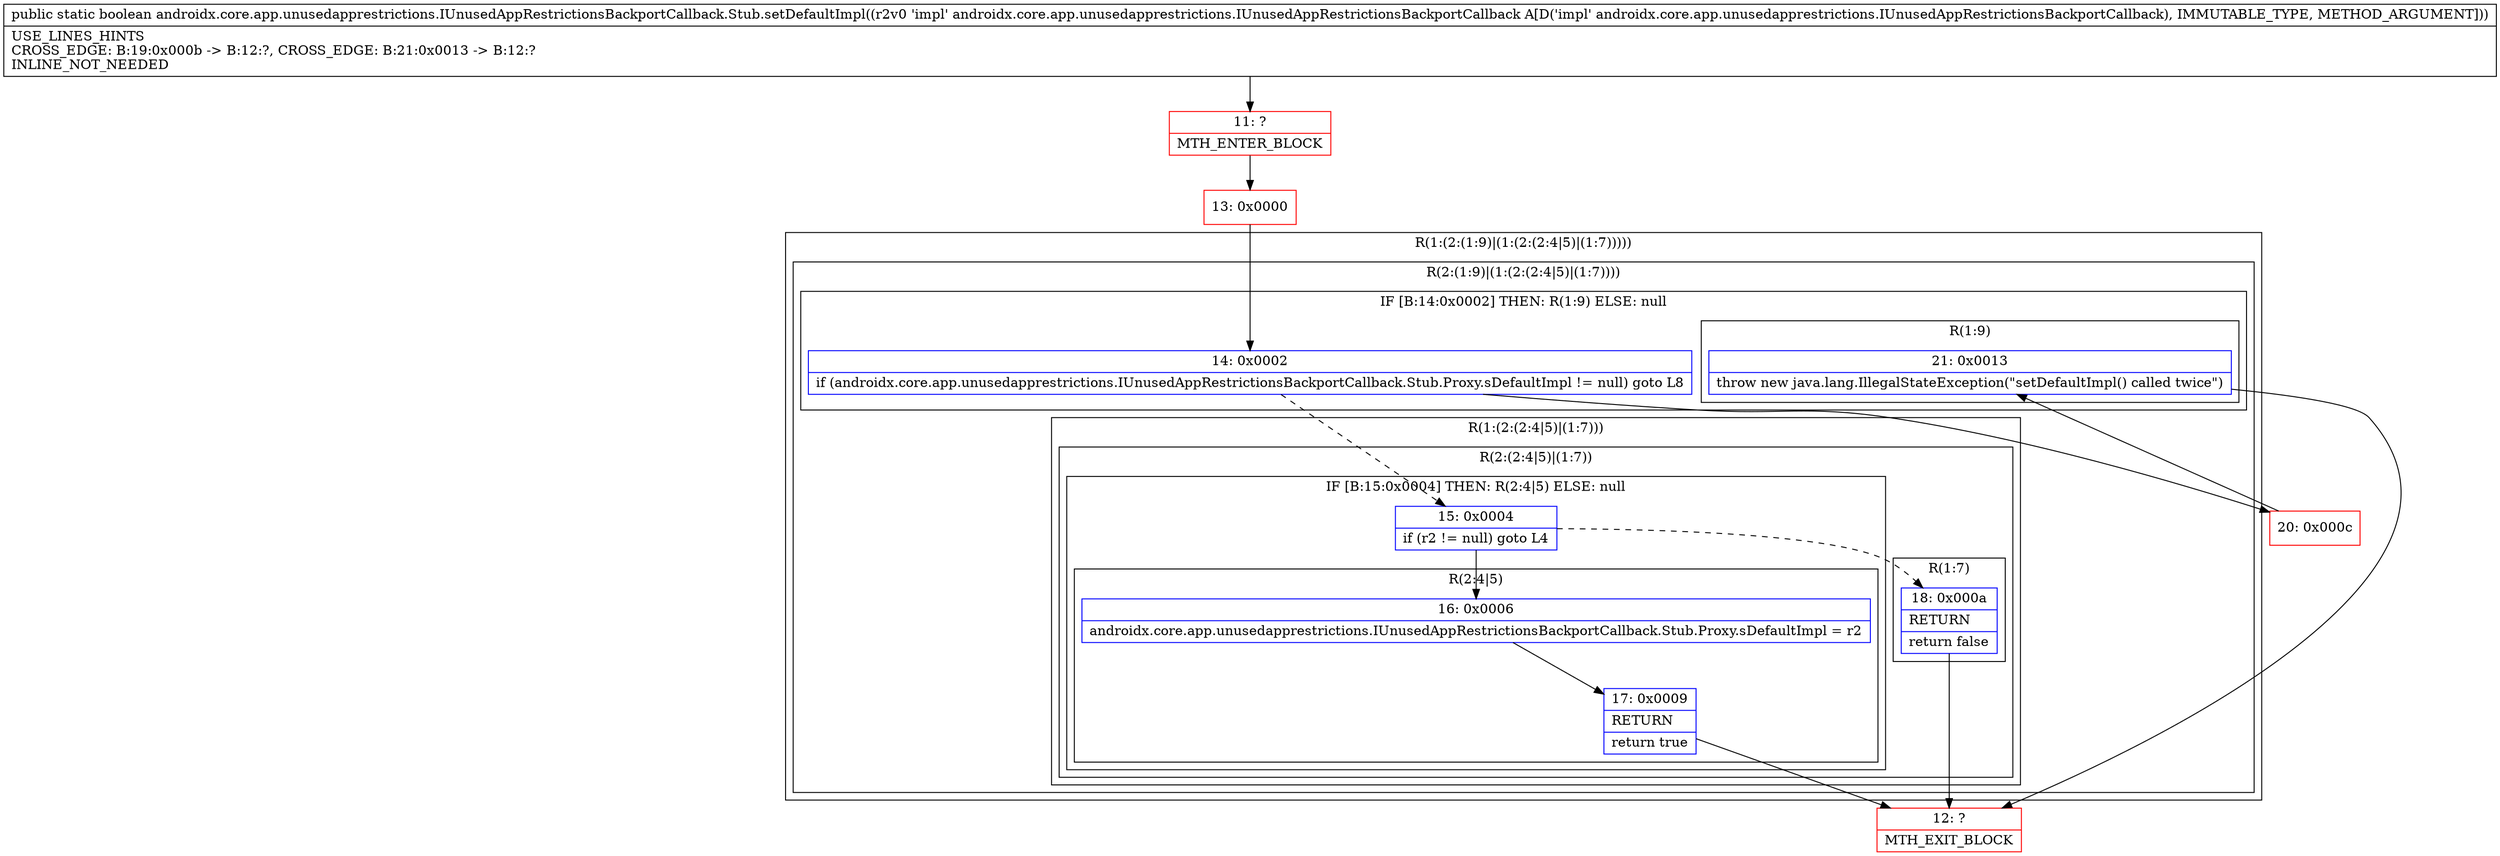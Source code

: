 digraph "CFG forandroidx.core.app.unusedapprestrictions.IUnusedAppRestrictionsBackportCallback.Stub.setDefaultImpl(Landroidx\/core\/app\/unusedapprestrictions\/IUnusedAppRestrictionsBackportCallback;)Z" {
subgraph cluster_Region_1418273457 {
label = "R(1:(2:(1:9)|(1:(2:(2:4|5)|(1:7)))))";
node [shape=record,color=blue];
subgraph cluster_Region_2131644475 {
label = "R(2:(1:9)|(1:(2:(2:4|5)|(1:7))))";
node [shape=record,color=blue];
subgraph cluster_IfRegion_764074059 {
label = "IF [B:14:0x0002] THEN: R(1:9) ELSE: null";
node [shape=record,color=blue];
Node_14 [shape=record,label="{14\:\ 0x0002|if (androidx.core.app.unusedapprestrictions.IUnusedAppRestrictionsBackportCallback.Stub.Proxy.sDefaultImpl != null) goto L8\l}"];
subgraph cluster_Region_260493182 {
label = "R(1:9)";
node [shape=record,color=blue];
Node_21 [shape=record,label="{21\:\ 0x0013|throw new java.lang.IllegalStateException(\"setDefaultImpl() called twice\")\l}"];
}
}
subgraph cluster_Region_302508181 {
label = "R(1:(2:(2:4|5)|(1:7)))";
node [shape=record,color=blue];
subgraph cluster_Region_528874854 {
label = "R(2:(2:4|5)|(1:7))";
node [shape=record,color=blue];
subgraph cluster_IfRegion_1681270365 {
label = "IF [B:15:0x0004] THEN: R(2:4|5) ELSE: null";
node [shape=record,color=blue];
Node_15 [shape=record,label="{15\:\ 0x0004|if (r2 != null) goto L4\l}"];
subgraph cluster_Region_1567811738 {
label = "R(2:4|5)";
node [shape=record,color=blue];
Node_16 [shape=record,label="{16\:\ 0x0006|androidx.core.app.unusedapprestrictions.IUnusedAppRestrictionsBackportCallback.Stub.Proxy.sDefaultImpl = r2\l}"];
Node_17 [shape=record,label="{17\:\ 0x0009|RETURN\l|return true\l}"];
}
}
subgraph cluster_Region_1889333473 {
label = "R(1:7)";
node [shape=record,color=blue];
Node_18 [shape=record,label="{18\:\ 0x000a|RETURN\l|return false\l}"];
}
}
}
}
}
Node_11 [shape=record,color=red,label="{11\:\ ?|MTH_ENTER_BLOCK\l}"];
Node_13 [shape=record,color=red,label="{13\:\ 0x0000}"];
Node_12 [shape=record,color=red,label="{12\:\ ?|MTH_EXIT_BLOCK\l}"];
Node_20 [shape=record,color=red,label="{20\:\ 0x000c}"];
MethodNode[shape=record,label="{public static boolean androidx.core.app.unusedapprestrictions.IUnusedAppRestrictionsBackportCallback.Stub.setDefaultImpl((r2v0 'impl' androidx.core.app.unusedapprestrictions.IUnusedAppRestrictionsBackportCallback A[D('impl' androidx.core.app.unusedapprestrictions.IUnusedAppRestrictionsBackportCallback), IMMUTABLE_TYPE, METHOD_ARGUMENT]))  | USE_LINES_HINTS\lCROSS_EDGE: B:19:0x000b \-\> B:12:?, CROSS_EDGE: B:21:0x0013 \-\> B:12:?\lINLINE_NOT_NEEDED\l}"];
MethodNode -> Node_11;Node_14 -> Node_15[style=dashed];
Node_14 -> Node_20;
Node_21 -> Node_12;
Node_15 -> Node_16;
Node_15 -> Node_18[style=dashed];
Node_16 -> Node_17;
Node_17 -> Node_12;
Node_18 -> Node_12;
Node_11 -> Node_13;
Node_13 -> Node_14;
Node_20 -> Node_21;
}

